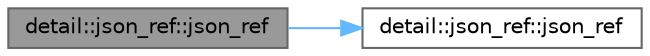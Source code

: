 digraph "detail::json_ref::json_ref"
{
 // LATEX_PDF_SIZE
  bgcolor="transparent";
  edge [fontname=Helvetica,fontsize=10,labelfontname=Helvetica,labelfontsize=10];
  node [fontname=Helvetica,fontsize=10,shape=box,height=0.2,width=0.4];
  rankdir="LR";
  Node1 [id="Node000001",label="detail::json_ref::json_ref",height=0.2,width=0.4,color="gray40", fillcolor="grey60", style="filled", fontcolor="black",tooltip=" "];
  Node1 -> Node2 [id="edge1_Node000001_Node000002",color="steelblue1",style="solid",tooltip=" "];
  Node2 [id="Node000002",label="detail::json_ref::json_ref",height=0.2,width=0.4,color="grey40", fillcolor="white", style="filled",URL="$classdetail_1_1json__ref.html#a75203c86bb04e3e402bf2ac68c570292",tooltip=" "];
}
